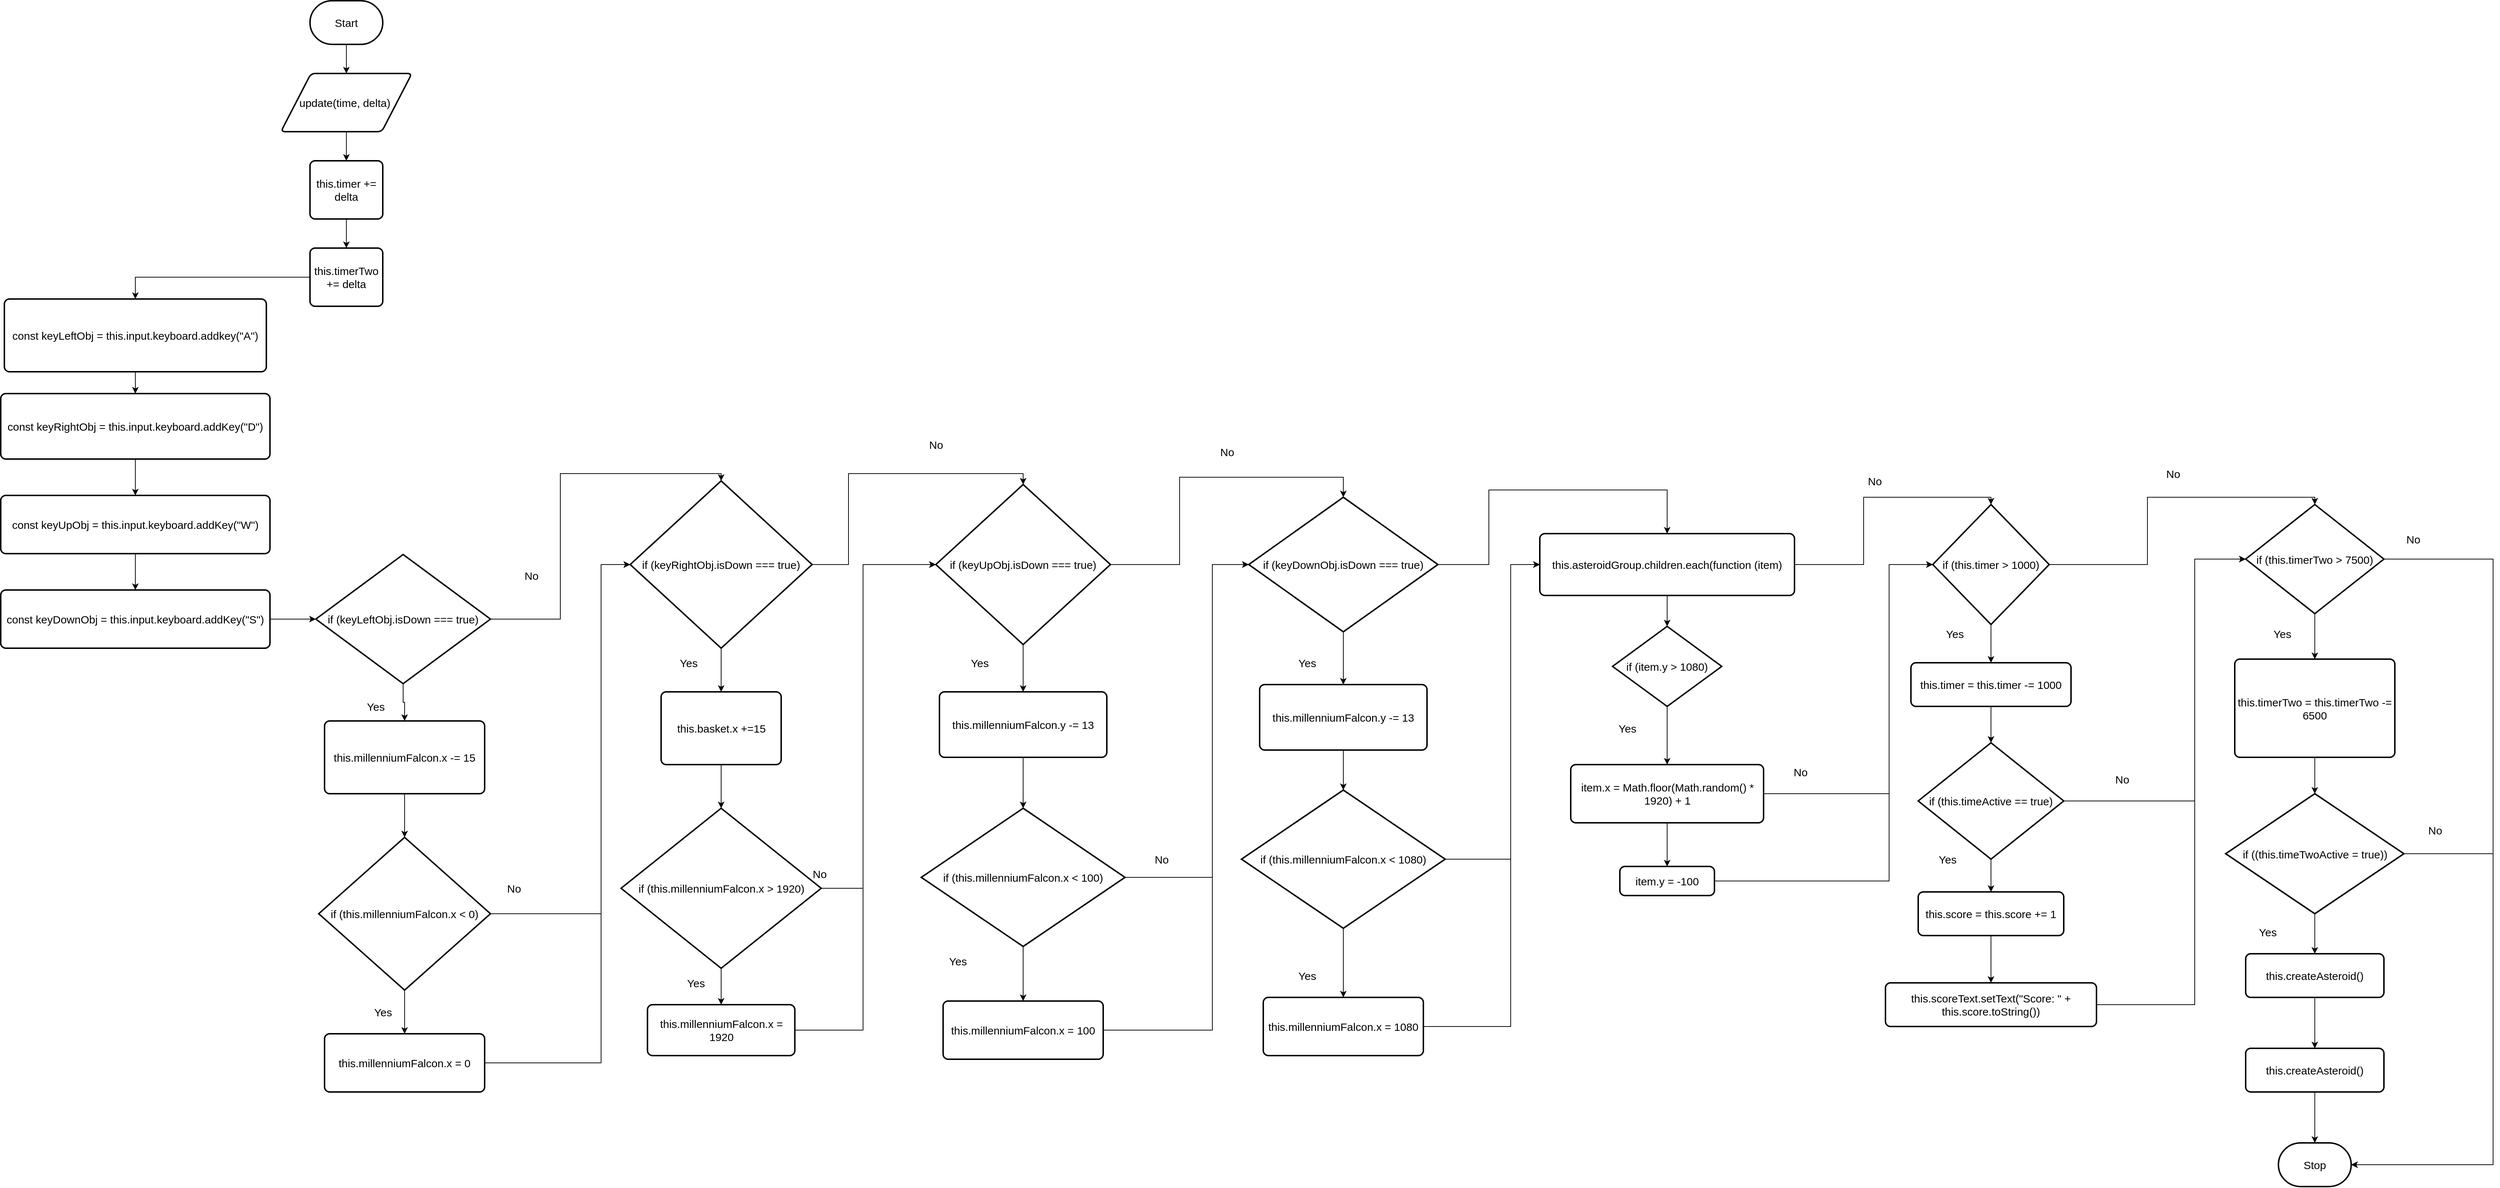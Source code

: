 <mxfile>
    <diagram id="z4mt53UjnIS7nQfkc0E0" name="Page-1">
        <mxGraphModel dx="2861" dy="2392" grid="1" gridSize="10" guides="1" tooltips="1" connect="1" arrows="1" fold="1" page="1" pageScale="1" pageWidth="827" pageHeight="1169" math="0" shadow="0">
            <root>
                <mxCell id="0"/>
                <mxCell id="1" parent="0"/>
                <mxCell id="9" style="edgeStyle=orthogonalEdgeStyle;html=1;rounded=0;" parent="1" source="2" target="8" edge="1">
                    <mxGeometry relative="1" as="geometry"/>
                </mxCell>
                <mxCell id="2" value="&lt;font style=&quot;font-size: 15px&quot;&gt;Start&lt;/font&gt;" style="strokeWidth=2;html=1;shape=mxgraph.flowchart.terminator;whiteSpace=wrap;" parent="1" vertex="1">
                    <mxGeometry x="40" y="-100" width="100" height="60" as="geometry"/>
                </mxCell>
                <mxCell id="15" style="edgeStyle=orthogonalEdgeStyle;rounded=0;html=1;entryX=0.5;entryY=0;entryDx=0;entryDy=0;" parent="1" source="6" target="13" edge="1">
                    <mxGeometry relative="1" as="geometry"/>
                </mxCell>
                <mxCell id="6" value="&lt;font style=&quot;font-size: 15px&quot;&gt;this.timer += delta&lt;/font&gt;" style="rounded=1;whiteSpace=wrap;html=1;absoluteArcSize=1;arcSize=14;strokeWidth=2;" parent="1" vertex="1">
                    <mxGeometry x="40" y="120" width="100" height="80" as="geometry"/>
                </mxCell>
                <mxCell id="32" style="edgeStyle=orthogonalEdgeStyle;rounded=0;html=1;entryX=0.5;entryY=0;entryDx=0;entryDy=0;fontSize=15;" parent="1" source="7" target="31" edge="1">
                    <mxGeometry relative="1" as="geometry"/>
                </mxCell>
                <mxCell id="45" style="edgeStyle=orthogonalEdgeStyle;rounded=0;html=1;entryX=0;entryY=0.5;entryDx=0;entryDy=0;entryPerimeter=0;fontSize=15;" parent="1" source="7" target="34" edge="1">
                    <mxGeometry relative="1" as="geometry">
                        <Array as="points">
                            <mxPoint x="440" y="1155"/>
                            <mxPoint x="440" y="675"/>
                        </Array>
                    </mxGeometry>
                </mxCell>
                <mxCell id="7" value="&lt;font style=&quot;font-size: 15px&quot;&gt;if (this.millenniumFalcon.x &amp;lt; 0)&lt;/font&gt;" style="strokeWidth=2;html=1;shape=mxgraph.flowchart.decision;whiteSpace=wrap;" parent="1" vertex="1">
                    <mxGeometry x="52" y="1050" width="236" height="210" as="geometry"/>
                </mxCell>
                <mxCell id="14" style="edgeStyle=orthogonalEdgeStyle;rounded=0;html=1;" parent="1" source="8" target="6" edge="1">
                    <mxGeometry relative="1" as="geometry"/>
                </mxCell>
                <mxCell id="8" value="&lt;font style=&quot;font-size: 15px&quot;&gt;update(time, delta)&amp;nbsp;&lt;/font&gt;" style="shape=parallelogram;html=1;strokeWidth=2;perimeter=parallelogramPerimeter;whiteSpace=wrap;rounded=1;arcSize=12;size=0.23;" parent="1" vertex="1">
                    <mxGeometry width="180" height="80" as="geometry"/>
                </mxCell>
                <mxCell id="18" style="edgeStyle=orthogonalEdgeStyle;rounded=0;html=1;entryX=0.5;entryY=0;entryDx=0;entryDy=0;fontSize=15;" parent="1" source="13" target="17" edge="1">
                    <mxGeometry relative="1" as="geometry"/>
                </mxCell>
                <mxCell id="13" value="&lt;font style=&quot;font-size: 15px&quot;&gt;this.timerTwo += delta&lt;/font&gt;" style="rounded=1;whiteSpace=wrap;html=1;absoluteArcSize=1;arcSize=14;strokeWidth=2;" parent="1" vertex="1">
                    <mxGeometry x="40" y="240" width="100" height="80" as="geometry"/>
                </mxCell>
                <mxCell id="21" style="edgeStyle=orthogonalEdgeStyle;rounded=0;html=1;entryX=0.5;entryY=0;entryDx=0;entryDy=0;fontSize=15;" parent="1" source="17" target="19" edge="1">
                    <mxGeometry relative="1" as="geometry"/>
                </mxCell>
                <mxCell id="17" value="&lt;font style=&quot;font-size: 15px&quot;&gt;const keyLeftObj = this.input.keyboard.addkey(&quot;A&quot;)&lt;/font&gt;" style="rounded=1;whiteSpace=wrap;html=1;absoluteArcSize=1;arcSize=14;strokeWidth=2;" parent="1" vertex="1">
                    <mxGeometry x="-380" y="310" width="360" height="100" as="geometry"/>
                </mxCell>
                <mxCell id="22" style="edgeStyle=orthogonalEdgeStyle;rounded=0;html=1;fontSize=15;" parent="1" source="19" target="20" edge="1">
                    <mxGeometry relative="1" as="geometry"/>
                </mxCell>
                <mxCell id="19" value="&lt;font style=&quot;font-size: 15px&quot;&gt;const keyRightObj = this.input.keyboard.addKey(&quot;D&quot;)&lt;/font&gt;" style="rounded=1;whiteSpace=wrap;html=1;absoluteArcSize=1;arcSize=14;strokeWidth=2;" parent="1" vertex="1">
                    <mxGeometry x="-385" y="440" width="370" height="90" as="geometry"/>
                </mxCell>
                <mxCell id="24" style="edgeStyle=orthogonalEdgeStyle;rounded=0;html=1;entryX=0.5;entryY=0;entryDx=0;entryDy=0;fontSize=15;" parent="1" source="20" target="23" edge="1">
                    <mxGeometry relative="1" as="geometry"/>
                </mxCell>
                <mxCell id="20" value="&lt;font style=&quot;font-size: 15px&quot;&gt;const keyUpObj = this.input.keyboard.addKey(&quot;W&quot;)&lt;/font&gt;" style="rounded=1;whiteSpace=wrap;html=1;absoluteArcSize=1;arcSize=14;strokeWidth=2;" parent="1" vertex="1">
                    <mxGeometry x="-385" y="580" width="370" height="80" as="geometry"/>
                </mxCell>
                <mxCell id="26" style="edgeStyle=orthogonalEdgeStyle;rounded=0;html=1;fontSize=15;" parent="1" source="23" target="25" edge="1">
                    <mxGeometry relative="1" as="geometry"/>
                </mxCell>
                <mxCell id="23" value="&lt;font style=&quot;font-size: 15px&quot;&gt;const keyDownObj = this.input.keyboard.addKey(&quot;S&quot;)&lt;/font&gt;" style="rounded=1;whiteSpace=wrap;html=1;absoluteArcSize=1;arcSize=14;strokeWidth=2;" parent="1" vertex="1">
                    <mxGeometry x="-385" y="710" width="370" height="80" as="geometry"/>
                </mxCell>
                <mxCell id="28" style="edgeStyle=orthogonalEdgeStyle;rounded=0;html=1;fontSize=15;" parent="1" source="25" target="27" edge="1">
                    <mxGeometry relative="1" as="geometry"/>
                </mxCell>
                <mxCell id="144" style="edgeStyle=orthogonalEdgeStyle;rounded=0;html=1;entryX=0.5;entryY=0;entryDx=0;entryDy=0;entryPerimeter=0;fontSize=15;" edge="1" parent="1" source="25" target="34">
                    <mxGeometry relative="1" as="geometry"/>
                </mxCell>
                <mxCell id="25" value="&lt;font style=&quot;font-size: 15px&quot;&gt;if (keyLeftObj.isDown === true)&lt;/font&gt;" style="strokeWidth=2;html=1;shape=mxgraph.flowchart.decision;whiteSpace=wrap;" parent="1" vertex="1">
                    <mxGeometry x="48" y="661.25" width="240" height="177.5" as="geometry"/>
                </mxCell>
                <mxCell id="30" style="edgeStyle=orthogonalEdgeStyle;rounded=0;html=1;fontSize=15;" parent="1" source="27" target="7" edge="1">
                    <mxGeometry relative="1" as="geometry"/>
                </mxCell>
                <mxCell id="27" value="this.millenniumFalcon.x -= 15" style="rounded=1;whiteSpace=wrap;html=1;absoluteArcSize=1;arcSize=14;strokeWidth=2;fontSize=15;" parent="1" vertex="1">
                    <mxGeometry x="60" y="890" width="220" height="100" as="geometry"/>
                </mxCell>
                <mxCell id="29" value="Yes" style="text;html=1;align=center;verticalAlign=middle;resizable=0;points=[];autosize=1;strokeColor=none;fillColor=none;fontSize=15;" parent="1" vertex="1">
                    <mxGeometry x="110" y="860" width="40" height="20" as="geometry"/>
                </mxCell>
                <mxCell id="42" style="edgeStyle=orthogonalEdgeStyle;rounded=0;html=1;entryX=0;entryY=0.5;entryDx=0;entryDy=0;entryPerimeter=0;fontSize=15;" parent="1" source="31" target="34" edge="1">
                    <mxGeometry relative="1" as="geometry">
                        <Array as="points">
                            <mxPoint x="440" y="1360"/>
                            <mxPoint x="440" y="675"/>
                        </Array>
                    </mxGeometry>
                </mxCell>
                <mxCell id="31" value="this.millenniumFalcon.x = 0" style="rounded=1;whiteSpace=wrap;html=1;absoluteArcSize=1;arcSize=14;strokeWidth=2;fontSize=15;" parent="1" vertex="1">
                    <mxGeometry x="60" y="1320" width="220" height="80" as="geometry"/>
                </mxCell>
                <mxCell id="33" value="Yes" style="text;html=1;align=center;verticalAlign=middle;resizable=0;points=[];autosize=1;strokeColor=none;fillColor=none;fontSize=15;" parent="1" vertex="1">
                    <mxGeometry x="120" y="1280" width="40" height="20" as="geometry"/>
                </mxCell>
                <mxCell id="47" style="edgeStyle=none;html=1;entryX=0.5;entryY=0;entryDx=0;entryDy=0;fontSize=15;" edge="1" parent="1" source="34" target="46">
                    <mxGeometry relative="1" as="geometry"/>
                </mxCell>
                <mxCell id="56" style="edgeStyle=orthogonalEdgeStyle;rounded=0;html=1;entryX=0.5;entryY=0;entryDx=0;entryDy=0;entryPerimeter=0;fontSize=15;" edge="1" parent="1" source="34" target="52">
                    <mxGeometry relative="1" as="geometry">
                        <Array as="points">
                            <mxPoint x="780" y="675"/>
                            <mxPoint x="780" y="550"/>
                            <mxPoint x="1020" y="550"/>
                        </Array>
                    </mxGeometry>
                </mxCell>
                <mxCell id="34" value="if (keyRightObj.isDown === true)" style="strokeWidth=2;html=1;shape=mxgraph.flowchart.decision;whiteSpace=wrap;fontSize=15;" parent="1" vertex="1">
                    <mxGeometry x="480" y="560" width="250" height="230" as="geometry"/>
                </mxCell>
                <mxCell id="36" value="No" style="text;html=1;align=center;verticalAlign=middle;resizable=0;points=[];autosize=1;strokeColor=none;fillColor=none;fontSize=15;" parent="1" vertex="1">
                    <mxGeometry x="324" y="680" width="40" height="20" as="geometry"/>
                </mxCell>
                <mxCell id="49" style="edgeStyle=none;html=1;entryX=0.5;entryY=0;entryDx=0;entryDy=0;entryPerimeter=0;fontSize=15;" edge="1" parent="1" source="46" target="48">
                    <mxGeometry relative="1" as="geometry"/>
                </mxCell>
                <mxCell id="46" value="&lt;font style=&quot;font-size: 15px&quot;&gt;this.basket.x +=15&lt;/font&gt;" style="rounded=1;whiteSpace=wrap;html=1;absoluteArcSize=1;arcSize=14;strokeWidth=2;" vertex="1" parent="1">
                    <mxGeometry x="522.5" y="850" width="165" height="100" as="geometry"/>
                </mxCell>
                <mxCell id="51" style="edgeStyle=none;html=1;fontSize=15;" edge="1" parent="1" source="48" target="50">
                    <mxGeometry relative="1" as="geometry"/>
                </mxCell>
                <mxCell id="58" style="edgeStyle=orthogonalEdgeStyle;rounded=0;html=1;entryX=0;entryY=0.5;entryDx=0;entryDy=0;entryPerimeter=0;fontSize=15;" edge="1" parent="1" source="48" target="52">
                    <mxGeometry relative="1" as="geometry">
                        <Array as="points">
                            <mxPoint x="800" y="1120"/>
                            <mxPoint x="800" y="675"/>
                        </Array>
                    </mxGeometry>
                </mxCell>
                <mxCell id="48" value="if (this.millenniumFalcon.x &amp;gt; 1920)" style="strokeWidth=2;html=1;shape=mxgraph.flowchart.decision;whiteSpace=wrap;fontSize=15;" vertex="1" parent="1">
                    <mxGeometry x="467.5" y="1010" width="275" height="220" as="geometry"/>
                </mxCell>
                <mxCell id="57" style="edgeStyle=orthogonalEdgeStyle;rounded=0;html=1;entryX=0;entryY=0.5;entryDx=0;entryDy=0;entryPerimeter=0;fontSize=15;" edge="1" parent="1" source="50" target="52">
                    <mxGeometry relative="1" as="geometry">
                        <Array as="points">
                            <mxPoint x="800" y="1315"/>
                            <mxPoint x="800" y="675"/>
                        </Array>
                    </mxGeometry>
                </mxCell>
                <mxCell id="50" value="this.millenniumFalcon.x = 1920" style="rounded=1;whiteSpace=wrap;html=1;absoluteArcSize=1;arcSize=14;strokeWidth=2;fontSize=15;" vertex="1" parent="1">
                    <mxGeometry x="503.75" y="1280" width="202.5" height="70" as="geometry"/>
                </mxCell>
                <mxCell id="62" style="edgeStyle=orthogonalEdgeStyle;rounded=0;html=1;fontSize=15;" edge="1" parent="1" source="52" target="59">
                    <mxGeometry relative="1" as="geometry"/>
                </mxCell>
                <mxCell id="69" style="edgeStyle=orthogonalEdgeStyle;rounded=0;html=1;entryX=0.5;entryY=0;entryDx=0;entryDy=0;entryPerimeter=0;fontSize=15;" edge="1" parent="1" source="52" target="67">
                    <mxGeometry relative="1" as="geometry"/>
                </mxCell>
                <mxCell id="52" value="if (keyUpObj.isDown === true)" style="strokeWidth=2;html=1;shape=mxgraph.flowchart.decision;whiteSpace=wrap;fontSize=15;" vertex="1" parent="1">
                    <mxGeometry x="900" y="565" width="240" height="220" as="geometry"/>
                </mxCell>
                <mxCell id="64" style="edgeStyle=orthogonalEdgeStyle;rounded=0;html=1;entryX=0.5;entryY=0;entryDx=0;entryDy=0;entryPerimeter=0;fontSize=15;" edge="1" parent="1" source="59" target="63">
                    <mxGeometry relative="1" as="geometry"/>
                </mxCell>
                <mxCell id="59" value="this.millenniumFalcon.y -= 13" style="rounded=1;whiteSpace=wrap;html=1;absoluteArcSize=1;arcSize=14;strokeWidth=2;fontSize=15;" vertex="1" parent="1">
                    <mxGeometry x="905" y="850" width="230" height="90" as="geometry"/>
                </mxCell>
                <mxCell id="66" style="edgeStyle=orthogonalEdgeStyle;rounded=0;html=1;fontSize=15;" edge="1" parent="1" source="63" target="65">
                    <mxGeometry relative="1" as="geometry"/>
                </mxCell>
                <mxCell id="71" style="edgeStyle=orthogonalEdgeStyle;rounded=0;html=1;entryX=0;entryY=0.5;entryDx=0;entryDy=0;entryPerimeter=0;fontSize=15;" edge="1" parent="1" source="63" target="67">
                    <mxGeometry relative="1" as="geometry">
                        <Array as="points">
                            <mxPoint x="1280" y="1105"/>
                            <mxPoint x="1280" y="675"/>
                        </Array>
                    </mxGeometry>
                </mxCell>
                <mxCell id="63" value="if (this.millenniumFalcon.x &amp;lt; 100)" style="strokeWidth=2;html=1;shape=mxgraph.flowchart.decision;whiteSpace=wrap;fontSize=15;" vertex="1" parent="1">
                    <mxGeometry x="880" y="1010" width="280" height="190" as="geometry"/>
                </mxCell>
                <mxCell id="70" style="edgeStyle=orthogonalEdgeStyle;rounded=0;html=1;entryX=0;entryY=0.5;entryDx=0;entryDy=0;entryPerimeter=0;fontSize=15;" edge="1" parent="1" source="65" target="67">
                    <mxGeometry relative="1" as="geometry">
                        <Array as="points">
                            <mxPoint x="1280" y="1315"/>
                            <mxPoint x="1280" y="675"/>
                        </Array>
                    </mxGeometry>
                </mxCell>
                <mxCell id="65" value="this.millenniumFalcon.x = 100" style="rounded=1;whiteSpace=wrap;html=1;absoluteArcSize=1;arcSize=14;strokeWidth=2;fontSize=15;" vertex="1" parent="1">
                    <mxGeometry x="910" y="1275" width="220" height="80" as="geometry"/>
                </mxCell>
                <mxCell id="73" style="edgeStyle=orthogonalEdgeStyle;rounded=0;html=1;entryX=0.5;entryY=0;entryDx=0;entryDy=0;fontSize=15;" edge="1" parent="1" source="67" target="72">
                    <mxGeometry relative="1" as="geometry"/>
                </mxCell>
                <mxCell id="90" style="edgeStyle=orthogonalEdgeStyle;rounded=0;html=1;entryX=0.5;entryY=0;entryDx=0;entryDy=0;fontSize=15;" edge="1" parent="1" source="67" target="89">
                    <mxGeometry relative="1" as="geometry"/>
                </mxCell>
                <mxCell id="67" value="if (keyDownObj.isDown === true)" style="strokeWidth=2;html=1;shape=mxgraph.flowchart.decision;whiteSpace=wrap;fontSize=15;" vertex="1" parent="1">
                    <mxGeometry x="1330" y="582.5" width="260" height="185" as="geometry"/>
                </mxCell>
                <mxCell id="76" style="edgeStyle=orthogonalEdgeStyle;rounded=0;html=1;entryX=0.5;entryY=0;entryDx=0;entryDy=0;entryPerimeter=0;fontSize=15;" edge="1" parent="1" source="72" target="74">
                    <mxGeometry relative="1" as="geometry"/>
                </mxCell>
                <mxCell id="72" value="this.millenniumFalcon.y -= 13" style="rounded=1;whiteSpace=wrap;html=1;absoluteArcSize=1;arcSize=14;strokeWidth=2;fontSize=15;" vertex="1" parent="1">
                    <mxGeometry x="1345" y="840" width="230" height="90" as="geometry"/>
                </mxCell>
                <mxCell id="77" style="edgeStyle=orthogonalEdgeStyle;rounded=0;html=1;entryX=0.5;entryY=0;entryDx=0;entryDy=0;fontSize=15;" edge="1" parent="1" source="74" target="75">
                    <mxGeometry relative="1" as="geometry"/>
                </mxCell>
                <mxCell id="92" style="edgeStyle=orthogonalEdgeStyle;rounded=0;html=1;entryX=0;entryY=0.5;entryDx=0;entryDy=0;fontSize=15;" edge="1" parent="1" source="74" target="89">
                    <mxGeometry relative="1" as="geometry">
                        <Array as="points">
                            <mxPoint x="1690" y="1080"/>
                            <mxPoint x="1690" y="675"/>
                        </Array>
                    </mxGeometry>
                </mxCell>
                <mxCell id="74" value="if (this.millenniumFalcon.x &amp;lt; 1080)" style="strokeWidth=2;html=1;shape=mxgraph.flowchart.decision;whiteSpace=wrap;fontSize=15;" vertex="1" parent="1">
                    <mxGeometry x="1320" y="985" width="280" height="190" as="geometry"/>
                </mxCell>
                <mxCell id="91" style="edgeStyle=orthogonalEdgeStyle;rounded=0;html=1;entryX=0;entryY=0.5;entryDx=0;entryDy=0;fontSize=15;" edge="1" parent="1" source="75" target="89">
                    <mxGeometry relative="1" as="geometry">
                        <Array as="points">
                            <mxPoint x="1690" y="1310"/>
                            <mxPoint x="1690" y="675"/>
                        </Array>
                    </mxGeometry>
                </mxCell>
                <mxCell id="75" value="this.millenniumFalcon.x = 1080" style="rounded=1;whiteSpace=wrap;html=1;absoluteArcSize=1;arcSize=14;strokeWidth=2;fontSize=15;" vertex="1" parent="1">
                    <mxGeometry x="1350" y="1270" width="220" height="80" as="geometry"/>
                </mxCell>
                <mxCell id="78" value="No" style="text;html=1;align=center;verticalAlign=middle;resizable=0;points=[];autosize=1;strokeColor=none;fillColor=none;fontSize=15;" vertex="1" parent="1">
                    <mxGeometry x="300" y="1110" width="40" height="20" as="geometry"/>
                </mxCell>
                <mxCell id="79" value="Yes" style="text;html=1;align=center;verticalAlign=middle;resizable=0;points=[];autosize=1;strokeColor=none;fillColor=none;fontSize=15;" vertex="1" parent="1">
                    <mxGeometry x="540" y="800" width="40" height="20" as="geometry"/>
                </mxCell>
                <mxCell id="80" value="No" style="text;html=1;align=center;verticalAlign=middle;resizable=0;points=[];autosize=1;strokeColor=none;fillColor=none;fontSize=15;" vertex="1" parent="1">
                    <mxGeometry x="720" y="1090" width="40" height="20" as="geometry"/>
                </mxCell>
                <mxCell id="81" value="Yes" style="text;html=1;align=center;verticalAlign=middle;resizable=0;points=[];autosize=1;strokeColor=none;fillColor=none;fontSize=15;" vertex="1" parent="1">
                    <mxGeometry x="550" y="1240" width="40" height="20" as="geometry"/>
                </mxCell>
                <mxCell id="82" value="Yes" style="text;html=1;align=center;verticalAlign=middle;resizable=0;points=[];autosize=1;strokeColor=none;fillColor=none;fontSize=15;" vertex="1" parent="1">
                    <mxGeometry x="910" y="1210" width="40" height="20" as="geometry"/>
                </mxCell>
                <mxCell id="83" value="No" style="text;html=1;align=center;verticalAlign=middle;resizable=0;points=[];autosize=1;strokeColor=none;fillColor=none;fontSize=15;" vertex="1" parent="1">
                    <mxGeometry x="1190" y="1070" width="40" height="20" as="geometry"/>
                </mxCell>
                <mxCell id="84" value="Yes" style="text;html=1;align=center;verticalAlign=middle;resizable=0;points=[];autosize=1;strokeColor=none;fillColor=none;fontSize=15;" vertex="1" parent="1">
                    <mxGeometry x="940" y="800" width="40" height="20" as="geometry"/>
                </mxCell>
                <mxCell id="85" value="No" style="text;html=1;align=center;verticalAlign=middle;resizable=0;points=[];autosize=1;strokeColor=none;fillColor=none;fontSize=15;" vertex="1" parent="1">
                    <mxGeometry x="880" y="500" width="40" height="20" as="geometry"/>
                </mxCell>
                <mxCell id="86" value="No" style="text;html=1;align=center;verticalAlign=middle;resizable=0;points=[];autosize=1;strokeColor=none;fillColor=none;fontSize=15;" vertex="1" parent="1">
                    <mxGeometry x="1280" y="510" width="40" height="20" as="geometry"/>
                </mxCell>
                <mxCell id="87" value="Yes" style="text;html=1;align=center;verticalAlign=middle;resizable=0;points=[];autosize=1;strokeColor=none;fillColor=none;fontSize=15;" vertex="1" parent="1">
                    <mxGeometry x="1390" y="800" width="40" height="20" as="geometry"/>
                </mxCell>
                <mxCell id="88" value="Yes" style="text;html=1;align=center;verticalAlign=middle;resizable=0;points=[];autosize=1;strokeColor=none;fillColor=none;fontSize=15;" vertex="1" parent="1">
                    <mxGeometry x="1390" y="1230" width="40" height="20" as="geometry"/>
                </mxCell>
                <mxCell id="94" style="edgeStyle=orthogonalEdgeStyle;rounded=0;html=1;entryX=0.5;entryY=0;entryDx=0;entryDy=0;entryPerimeter=0;fontSize=15;" edge="1" parent="1" source="89" target="93">
                    <mxGeometry relative="1" as="geometry"/>
                </mxCell>
                <mxCell id="102" style="edgeStyle=orthogonalEdgeStyle;rounded=0;html=1;entryX=0.5;entryY=0;entryDx=0;entryDy=0;entryPerimeter=0;fontSize=15;" edge="1" parent="1" source="89" target="101">
                    <mxGeometry relative="1" as="geometry"/>
                </mxCell>
                <mxCell id="89" value="this.asteroidGroup.children.each(function (item)" style="rounded=1;whiteSpace=wrap;html=1;absoluteArcSize=1;arcSize=14;strokeWidth=2;fontSize=15;" vertex="1" parent="1">
                    <mxGeometry x="1730" y="632.5" width="350" height="85" as="geometry"/>
                </mxCell>
                <mxCell id="97" style="edgeStyle=orthogonalEdgeStyle;rounded=0;html=1;fontSize=15;" edge="1" parent="1" source="93" target="96">
                    <mxGeometry relative="1" as="geometry"/>
                </mxCell>
                <mxCell id="93" value="if (item.y &amp;gt; 1080)" style="strokeWidth=2;html=1;shape=mxgraph.flowchart.decision;whiteSpace=wrap;fontSize=15;" vertex="1" parent="1">
                    <mxGeometry x="1830" y="760" width="150" height="110" as="geometry"/>
                </mxCell>
                <mxCell id="99" style="edgeStyle=orthogonalEdgeStyle;rounded=0;html=1;entryX=0.5;entryY=0;entryDx=0;entryDy=0;fontSize=15;" edge="1" parent="1" source="96" target="98">
                    <mxGeometry relative="1" as="geometry"/>
                </mxCell>
                <mxCell id="104" style="edgeStyle=orthogonalEdgeStyle;rounded=0;html=1;entryX=0;entryY=0.5;entryDx=0;entryDy=0;entryPerimeter=0;fontSize=15;" edge="1" parent="1" source="96" target="101">
                    <mxGeometry relative="1" as="geometry">
                        <Array as="points">
                            <mxPoint x="2210" y="990"/>
                            <mxPoint x="2210" y="675"/>
                        </Array>
                    </mxGeometry>
                </mxCell>
                <mxCell id="96" value="item.x = Math.floor(Math.random() * 1920) + 1" style="rounded=1;whiteSpace=wrap;html=1;absoluteArcSize=1;arcSize=14;strokeWidth=2;fontSize=15;" vertex="1" parent="1">
                    <mxGeometry x="1772.5" y="950" width="265" height="80" as="geometry"/>
                </mxCell>
                <mxCell id="103" style="edgeStyle=orthogonalEdgeStyle;rounded=0;html=1;entryX=0;entryY=0.5;entryDx=0;entryDy=0;entryPerimeter=0;fontSize=15;" edge="1" parent="1" source="98" target="101">
                    <mxGeometry relative="1" as="geometry">
                        <Array as="points">
                            <mxPoint x="2210" y="1110"/>
                            <mxPoint x="2210" y="675"/>
                        </Array>
                    </mxGeometry>
                </mxCell>
                <mxCell id="98" value="item.y = -100" style="rounded=1;whiteSpace=wrap;html=1;absoluteArcSize=1;arcSize=14;strokeWidth=2;fontSize=15;" vertex="1" parent="1">
                    <mxGeometry x="1840" y="1090" width="130" height="40" as="geometry"/>
                </mxCell>
                <mxCell id="100" value="Yes" style="text;html=1;align=center;verticalAlign=middle;resizable=0;points=[];autosize=1;strokeColor=none;fillColor=none;fontSize=15;" vertex="1" parent="1">
                    <mxGeometry x="1830" y="890" width="40" height="20" as="geometry"/>
                </mxCell>
                <mxCell id="106" style="edgeStyle=orthogonalEdgeStyle;rounded=0;html=1;entryX=0.5;entryY=0;entryDx=0;entryDy=0;fontSize=15;" edge="1" parent="1" source="101" target="105">
                    <mxGeometry relative="1" as="geometry"/>
                </mxCell>
                <mxCell id="114" style="edgeStyle=orthogonalEdgeStyle;rounded=0;html=1;entryX=0.5;entryY=0;entryDx=0;entryDy=0;entryPerimeter=0;fontSize=15;" edge="1" parent="1" source="101" target="113">
                    <mxGeometry relative="1" as="geometry"/>
                </mxCell>
                <mxCell id="101" value="if (this.timer &amp;gt; 1000)" style="strokeWidth=2;html=1;shape=mxgraph.flowchart.decision;whiteSpace=wrap;fontSize=15;" vertex="1" parent="1">
                    <mxGeometry x="2270" y="592.5" width="160" height="165" as="geometry"/>
                </mxCell>
                <mxCell id="108" style="edgeStyle=orthogonalEdgeStyle;rounded=0;html=1;entryX=0.5;entryY=0;entryDx=0;entryDy=0;entryPerimeter=0;fontSize=15;" edge="1" parent="1" source="105" target="107">
                    <mxGeometry relative="1" as="geometry"/>
                </mxCell>
                <mxCell id="105" value="this.timer = this.timer -= 1000" style="rounded=1;whiteSpace=wrap;html=1;absoluteArcSize=1;arcSize=14;strokeWidth=2;fontSize=15;" vertex="1" parent="1">
                    <mxGeometry x="2240" y="810" width="220" height="60" as="geometry"/>
                </mxCell>
                <mxCell id="110" style="edgeStyle=orthogonalEdgeStyle;rounded=0;html=1;entryX=0.5;entryY=0;entryDx=0;entryDy=0;fontSize=15;" edge="1" parent="1" source="107" target="109">
                    <mxGeometry relative="1" as="geometry"/>
                </mxCell>
                <mxCell id="116" style="edgeStyle=orthogonalEdgeStyle;rounded=0;html=1;entryX=0;entryY=0.5;entryDx=0;entryDy=0;entryPerimeter=0;fontSize=15;" edge="1" parent="1" source="107" target="113">
                    <mxGeometry relative="1" as="geometry">
                        <Array as="points">
                            <mxPoint x="2630" y="1000"/>
                            <mxPoint x="2630" y="668"/>
                        </Array>
                    </mxGeometry>
                </mxCell>
                <mxCell id="107" value="if (this.timeActive == true)" style="strokeWidth=2;html=1;shape=mxgraph.flowchart.decision;whiteSpace=wrap;fontSize=15;" vertex="1" parent="1">
                    <mxGeometry x="2250" y="920" width="200" height="160" as="geometry"/>
                </mxCell>
                <mxCell id="112" style="edgeStyle=orthogonalEdgeStyle;rounded=0;html=1;entryX=0.5;entryY=0;entryDx=0;entryDy=0;fontSize=15;" edge="1" parent="1" source="109" target="111">
                    <mxGeometry relative="1" as="geometry"/>
                </mxCell>
                <mxCell id="109" value="this.score = this.score += 1" style="rounded=1;whiteSpace=wrap;html=1;absoluteArcSize=1;arcSize=14;strokeWidth=2;fontSize=15;" vertex="1" parent="1">
                    <mxGeometry x="2250" y="1125" width="200" height="60" as="geometry"/>
                </mxCell>
                <mxCell id="115" style="edgeStyle=orthogonalEdgeStyle;rounded=0;html=1;entryX=0;entryY=0.5;entryDx=0;entryDy=0;entryPerimeter=0;fontSize=15;" edge="1" parent="1" source="111" target="113">
                    <mxGeometry relative="1" as="geometry">
                        <Array as="points">
                            <mxPoint x="2630" y="1280"/>
                            <mxPoint x="2630" y="668"/>
                        </Array>
                    </mxGeometry>
                </mxCell>
                <mxCell id="111" value="this.scoreText.setText(&quot;Score: &quot; + this.score.toString())" style="rounded=1;whiteSpace=wrap;html=1;absoluteArcSize=1;arcSize=14;strokeWidth=2;fontSize=15;" vertex="1" parent="1">
                    <mxGeometry x="2205" y="1250" width="290" height="60" as="geometry"/>
                </mxCell>
                <mxCell id="118" style="edgeStyle=orthogonalEdgeStyle;rounded=0;html=1;entryX=0.5;entryY=0;entryDx=0;entryDy=0;fontSize=15;" edge="1" parent="1" source="113" target="117">
                    <mxGeometry relative="1" as="geometry"/>
                </mxCell>
                <mxCell id="137" style="edgeStyle=orthogonalEdgeStyle;rounded=0;html=1;entryX=1;entryY=0.5;entryDx=0;entryDy=0;entryPerimeter=0;fontSize=15;" edge="1" parent="1" source="113" target="135">
                    <mxGeometry relative="1" as="geometry">
                        <Array as="points">
                            <mxPoint x="3040" y="668"/>
                            <mxPoint x="3040" y="1500"/>
                        </Array>
                    </mxGeometry>
                </mxCell>
                <mxCell id="113" value="if (this.timerTwo &amp;gt; 7500)" style="strokeWidth=2;html=1;shape=mxgraph.flowchart.decision;whiteSpace=wrap;fontSize=15;" vertex="1" parent="1">
                    <mxGeometry x="2700" y="592.5" width="190" height="150" as="geometry"/>
                </mxCell>
                <mxCell id="120" style="edgeStyle=orthogonalEdgeStyle;rounded=0;html=1;entryX=0.5;entryY=0;entryDx=0;entryDy=0;entryPerimeter=0;fontSize=15;" edge="1" parent="1" source="117" target="119">
                    <mxGeometry relative="1" as="geometry"/>
                </mxCell>
                <mxCell id="117" value="this.timerTwo = this.timerTwo -= 6500" style="rounded=1;whiteSpace=wrap;html=1;absoluteArcSize=1;arcSize=14;strokeWidth=2;fontSize=15;" vertex="1" parent="1">
                    <mxGeometry x="2685" y="805" width="220" height="135" as="geometry"/>
                </mxCell>
                <mxCell id="124" style="edgeStyle=orthogonalEdgeStyle;rounded=0;html=1;entryX=0.5;entryY=0;entryDx=0;entryDy=0;fontSize=15;" edge="1" parent="1" source="119" target="121">
                    <mxGeometry relative="1" as="geometry"/>
                </mxCell>
                <mxCell id="138" style="edgeStyle=orthogonalEdgeStyle;rounded=0;html=1;entryX=1;entryY=0.5;entryDx=0;entryDy=0;entryPerimeter=0;fontSize=15;" edge="1" parent="1" source="119" target="135">
                    <mxGeometry relative="1" as="geometry">
                        <Array as="points">
                            <mxPoint x="3040" y="1073"/>
                            <mxPoint x="3040" y="1500"/>
                        </Array>
                    </mxGeometry>
                </mxCell>
                <mxCell id="119" value="if ((this.timeTwoActive = true))" style="strokeWidth=2;html=1;shape=mxgraph.flowchart.decision;whiteSpace=wrap;fontSize=15;" vertex="1" parent="1">
                    <mxGeometry x="2672.5" y="990" width="245" height="165" as="geometry"/>
                </mxCell>
                <mxCell id="125" style="edgeStyle=orthogonalEdgeStyle;rounded=0;html=1;entryX=0.5;entryY=0;entryDx=0;entryDy=0;fontSize=15;" edge="1" parent="1" source="121" target="122">
                    <mxGeometry relative="1" as="geometry"/>
                </mxCell>
                <mxCell id="121" value="this.createAsteroid()" style="rounded=1;whiteSpace=wrap;html=1;absoluteArcSize=1;arcSize=14;strokeWidth=2;fontSize=15;" vertex="1" parent="1">
                    <mxGeometry x="2700" y="1210" width="190" height="60" as="geometry"/>
                </mxCell>
                <mxCell id="136" style="edgeStyle=orthogonalEdgeStyle;rounded=0;html=1;fontSize=15;" edge="1" parent="1" source="122" target="135">
                    <mxGeometry relative="1" as="geometry"/>
                </mxCell>
                <mxCell id="122" value="this.createAsteroid()" style="rounded=1;whiteSpace=wrap;html=1;absoluteArcSize=1;arcSize=14;strokeWidth=2;fontSize=15;" vertex="1" parent="1">
                    <mxGeometry x="2700" y="1340" width="190" height="60" as="geometry"/>
                </mxCell>
                <mxCell id="127" value="No" style="text;html=1;align=center;verticalAlign=middle;resizable=0;points=[];autosize=1;strokeColor=none;fillColor=none;fontSize=15;" vertex="1" parent="1">
                    <mxGeometry x="2170" y="550" width="40" height="20" as="geometry"/>
                </mxCell>
                <mxCell id="128" value="No" style="text;html=1;align=center;verticalAlign=middle;resizable=0;points=[];autosize=1;strokeColor=none;fillColor=none;fontSize=15;" vertex="1" parent="1">
                    <mxGeometry x="2068" y="950" width="40" height="20" as="geometry"/>
                </mxCell>
                <mxCell id="129" value="Yes" style="text;html=1;align=center;verticalAlign=middle;resizable=0;points=[];autosize=1;strokeColor=none;fillColor=none;fontSize=15;" vertex="1" parent="1">
                    <mxGeometry x="2280" y="760" width="40" height="20" as="geometry"/>
                </mxCell>
                <mxCell id="130" value="Yes" style="text;html=1;align=center;verticalAlign=middle;resizable=0;points=[];autosize=1;strokeColor=none;fillColor=none;fontSize=15;" vertex="1" parent="1">
                    <mxGeometry x="2270" y="1070" width="40" height="20" as="geometry"/>
                </mxCell>
                <mxCell id="131" value="No" style="text;html=1;align=center;verticalAlign=middle;resizable=0;points=[];autosize=1;strokeColor=none;fillColor=none;fontSize=15;" vertex="1" parent="1">
                    <mxGeometry x="2510" y="960" width="40" height="20" as="geometry"/>
                </mxCell>
                <mxCell id="132" value="No" style="text;html=1;align=center;verticalAlign=middle;resizable=0;points=[];autosize=1;strokeColor=none;fillColor=none;fontSize=15;" vertex="1" parent="1">
                    <mxGeometry x="2580" y="540" width="40" height="20" as="geometry"/>
                </mxCell>
                <mxCell id="133" value="Yes" style="text;html=1;align=center;verticalAlign=middle;resizable=0;points=[];autosize=1;strokeColor=none;fillColor=none;fontSize=15;" vertex="1" parent="1">
                    <mxGeometry x="2730" y="760" width="40" height="20" as="geometry"/>
                </mxCell>
                <mxCell id="134" value="Yes" style="text;html=1;align=center;verticalAlign=middle;resizable=0;points=[];autosize=1;strokeColor=none;fillColor=none;fontSize=15;" vertex="1" parent="1">
                    <mxGeometry x="2710" y="1170" width="40" height="20" as="geometry"/>
                </mxCell>
                <mxCell id="135" value="Stop" style="strokeWidth=2;html=1;shape=mxgraph.flowchart.terminator;whiteSpace=wrap;fontSize=15;" vertex="1" parent="1">
                    <mxGeometry x="2745" y="1470" width="100" height="60" as="geometry"/>
                </mxCell>
                <mxCell id="139" value="No" style="text;html=1;align=center;verticalAlign=middle;resizable=0;points=[];autosize=1;strokeColor=none;fillColor=none;fontSize=15;" vertex="1" parent="1">
                    <mxGeometry x="2940" y="1030" width="40" height="20" as="geometry"/>
                </mxCell>
                <mxCell id="140" value="No" style="text;html=1;align=center;verticalAlign=middle;resizable=0;points=[];autosize=1;strokeColor=none;fillColor=none;fontSize=15;" vertex="1" parent="1">
                    <mxGeometry x="2910" y="630" width="40" height="20" as="geometry"/>
                </mxCell>
            </root>
        </mxGraphModel>
    </diagram>
</mxfile>